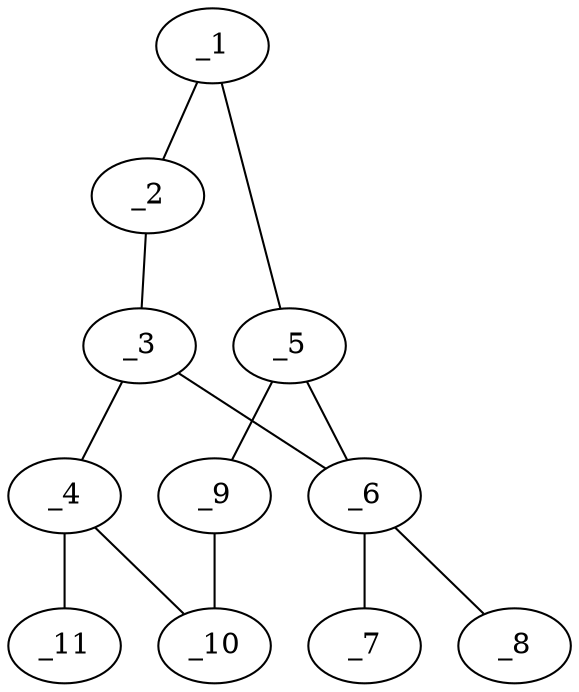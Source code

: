 graph molid657836 {
	_1	 [charge=0,
		chem=1,
		symbol="C  ",
		x="6.5395",
		y="-0.1538"];
	_2	 [charge=0,
		chem=1,
		symbol="C  ",
		x="6.2807",
		y="-1.1197"];
	_1 -- _2	 [valence=1];
	_5	 [charge=0,
		chem=1,
		symbol="C  ",
		x="4.7075",
		y="0.605"];
	_1 -- _5	 [valence=1];
	_3	 [charge=0,
		chem=1,
		symbol="C  ",
		x="4.4487",
		y="-0.3609"];
	_2 -- _3	 [valence=1];
	_4	 [charge=0,
		chem=1,
		symbol="C  ",
		x="2.9135",
		y="-1.604"];
	_3 -- _4	 [valence=1];
	_6	 [charge=0,
		chem=1,
		symbol="C  ",
		x="3.9709",
		y="1.5877"];
	_3 -- _6	 [valence=1];
	_10	 [charge=0,
		chem=1,
		symbol="C  ",
		x=2,
		y="-1.1973"];
	_4 -- _10	 [valence=1];
	_11	 [charge=0,
		chem=2,
		symbol="O  ",
		x="3.1215",
		y="-2.5822"];
	_4 -- _11	 [valence=2];
	_5 -- _6	 [valence=1];
	_9	 [charge=0,
		chem=1,
		symbol="C  ",
		x="2.1045",
		y="-0.2028"];
	_5 -- _9	 [valence=1];
	_7	 [charge=0,
		chem=1,
		symbol="C  ",
		x="4.0754",
		y="2.5822"];
	_6 -- _7	 [valence=1];
	_8	 [charge=0,
		chem=1,
		symbol="C  ",
		x="3.0574",
		y="1.9944"];
	_6 -- _8	 [valence=1];
	_9 -- _10	 [valence=1];
}
